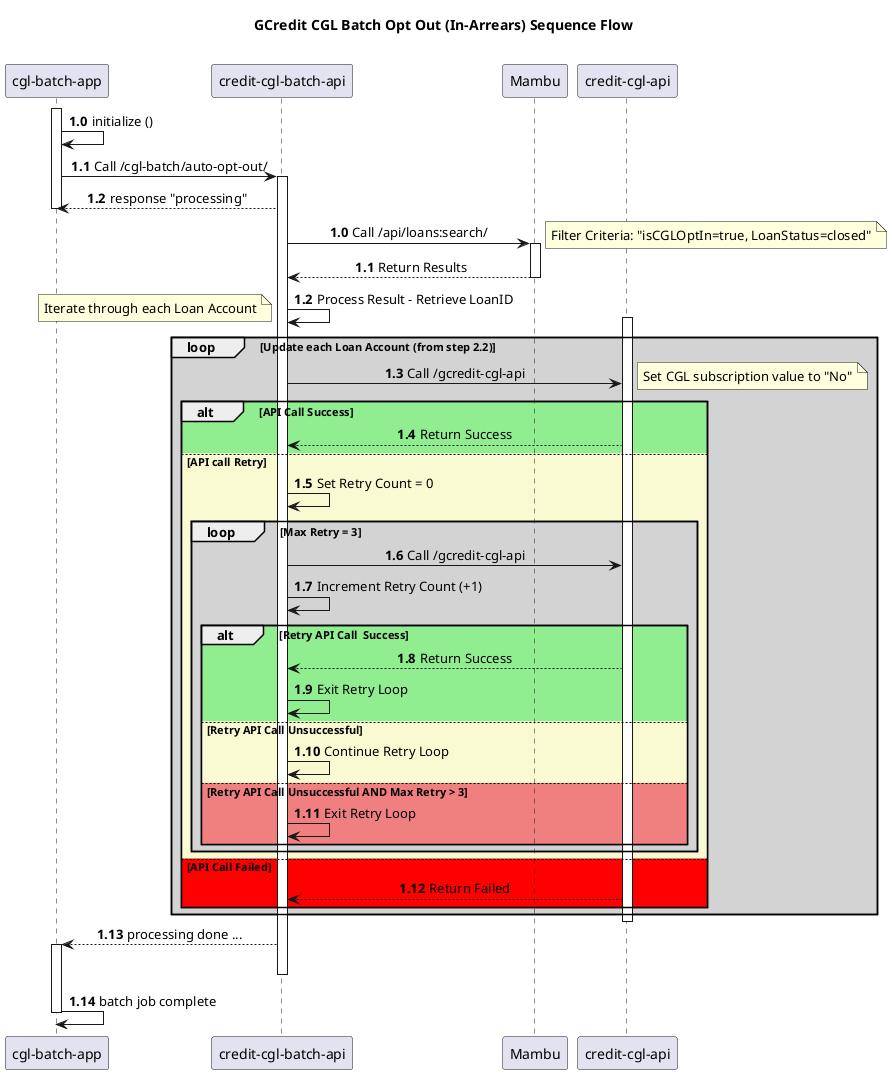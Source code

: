 @startuml CGL
skinparam sequenceMessageAlign center
skinparam DefaultFontName Segoe UI Semibold


participant "cgl-batch-app" as app
'participant "credit-cgl-xapi"
participant "credit-cgl-batch-api" as api
participant Mambu
participant "credit-cgl-api" as api2
'database credit_services_db


title GCredit CGL Batch Opt Out (In-Arrears) Sequence Flow\n

autonumber 1.0
activate app

app->app: initialize ()
app->api: Call /cgl-batch/auto-opt-out/
activate api
app<--api: response "processing"
deactivate app

autonumber 1.0
api->Mambu: Call /api/loans:search/
note right: Filter Criteria: "isCGLOptIn=true, LoanStatus=closed"
activate Mambu

api<--Mambu: Return Results
deactivate Mambu
'deactivate api

api->api: Process Result - Retrieve LoanID
activate api2
note top: Iterate through each Loan Account
loop #LightGrey Update each Loan Account (from step 2.2) 
    api->api2: Call /gcredit-cgl-api
    note right: Set CGL subscription value to "No" 
    'activate api2
    
    alt #LightGreen API Call Success
        api<--api2: Return Success
    else  #LightGoldenRodYellow API call Retry
        api->api: Set Retry Count = 0
        loop #LightGrey Max Retry = 3
            
            api->api2: Call /gcredit-cgl-api
            api->api: Increment Retry Count (+1)
            alt #LightGreen Retry API Call  Success
                api<--api2: Return Success
                api->api: Exit Retry Loop
            else #LightGoldenRodYellow Retry API Call Unsuccessful
                api->api: Continue Retry Loop
            else #LightCoral Retry API Call Unsuccessful AND Max Retry > 3
                api->api: Exit Retry Loop
            end
        end 
    else #Red API Call Failed
        api<--api2: Return Failed
    end
end
deactivate api2
app<--api: processing done ...
activate app
deactivate api
app->app: batch job complete
deactivate app

@enduml